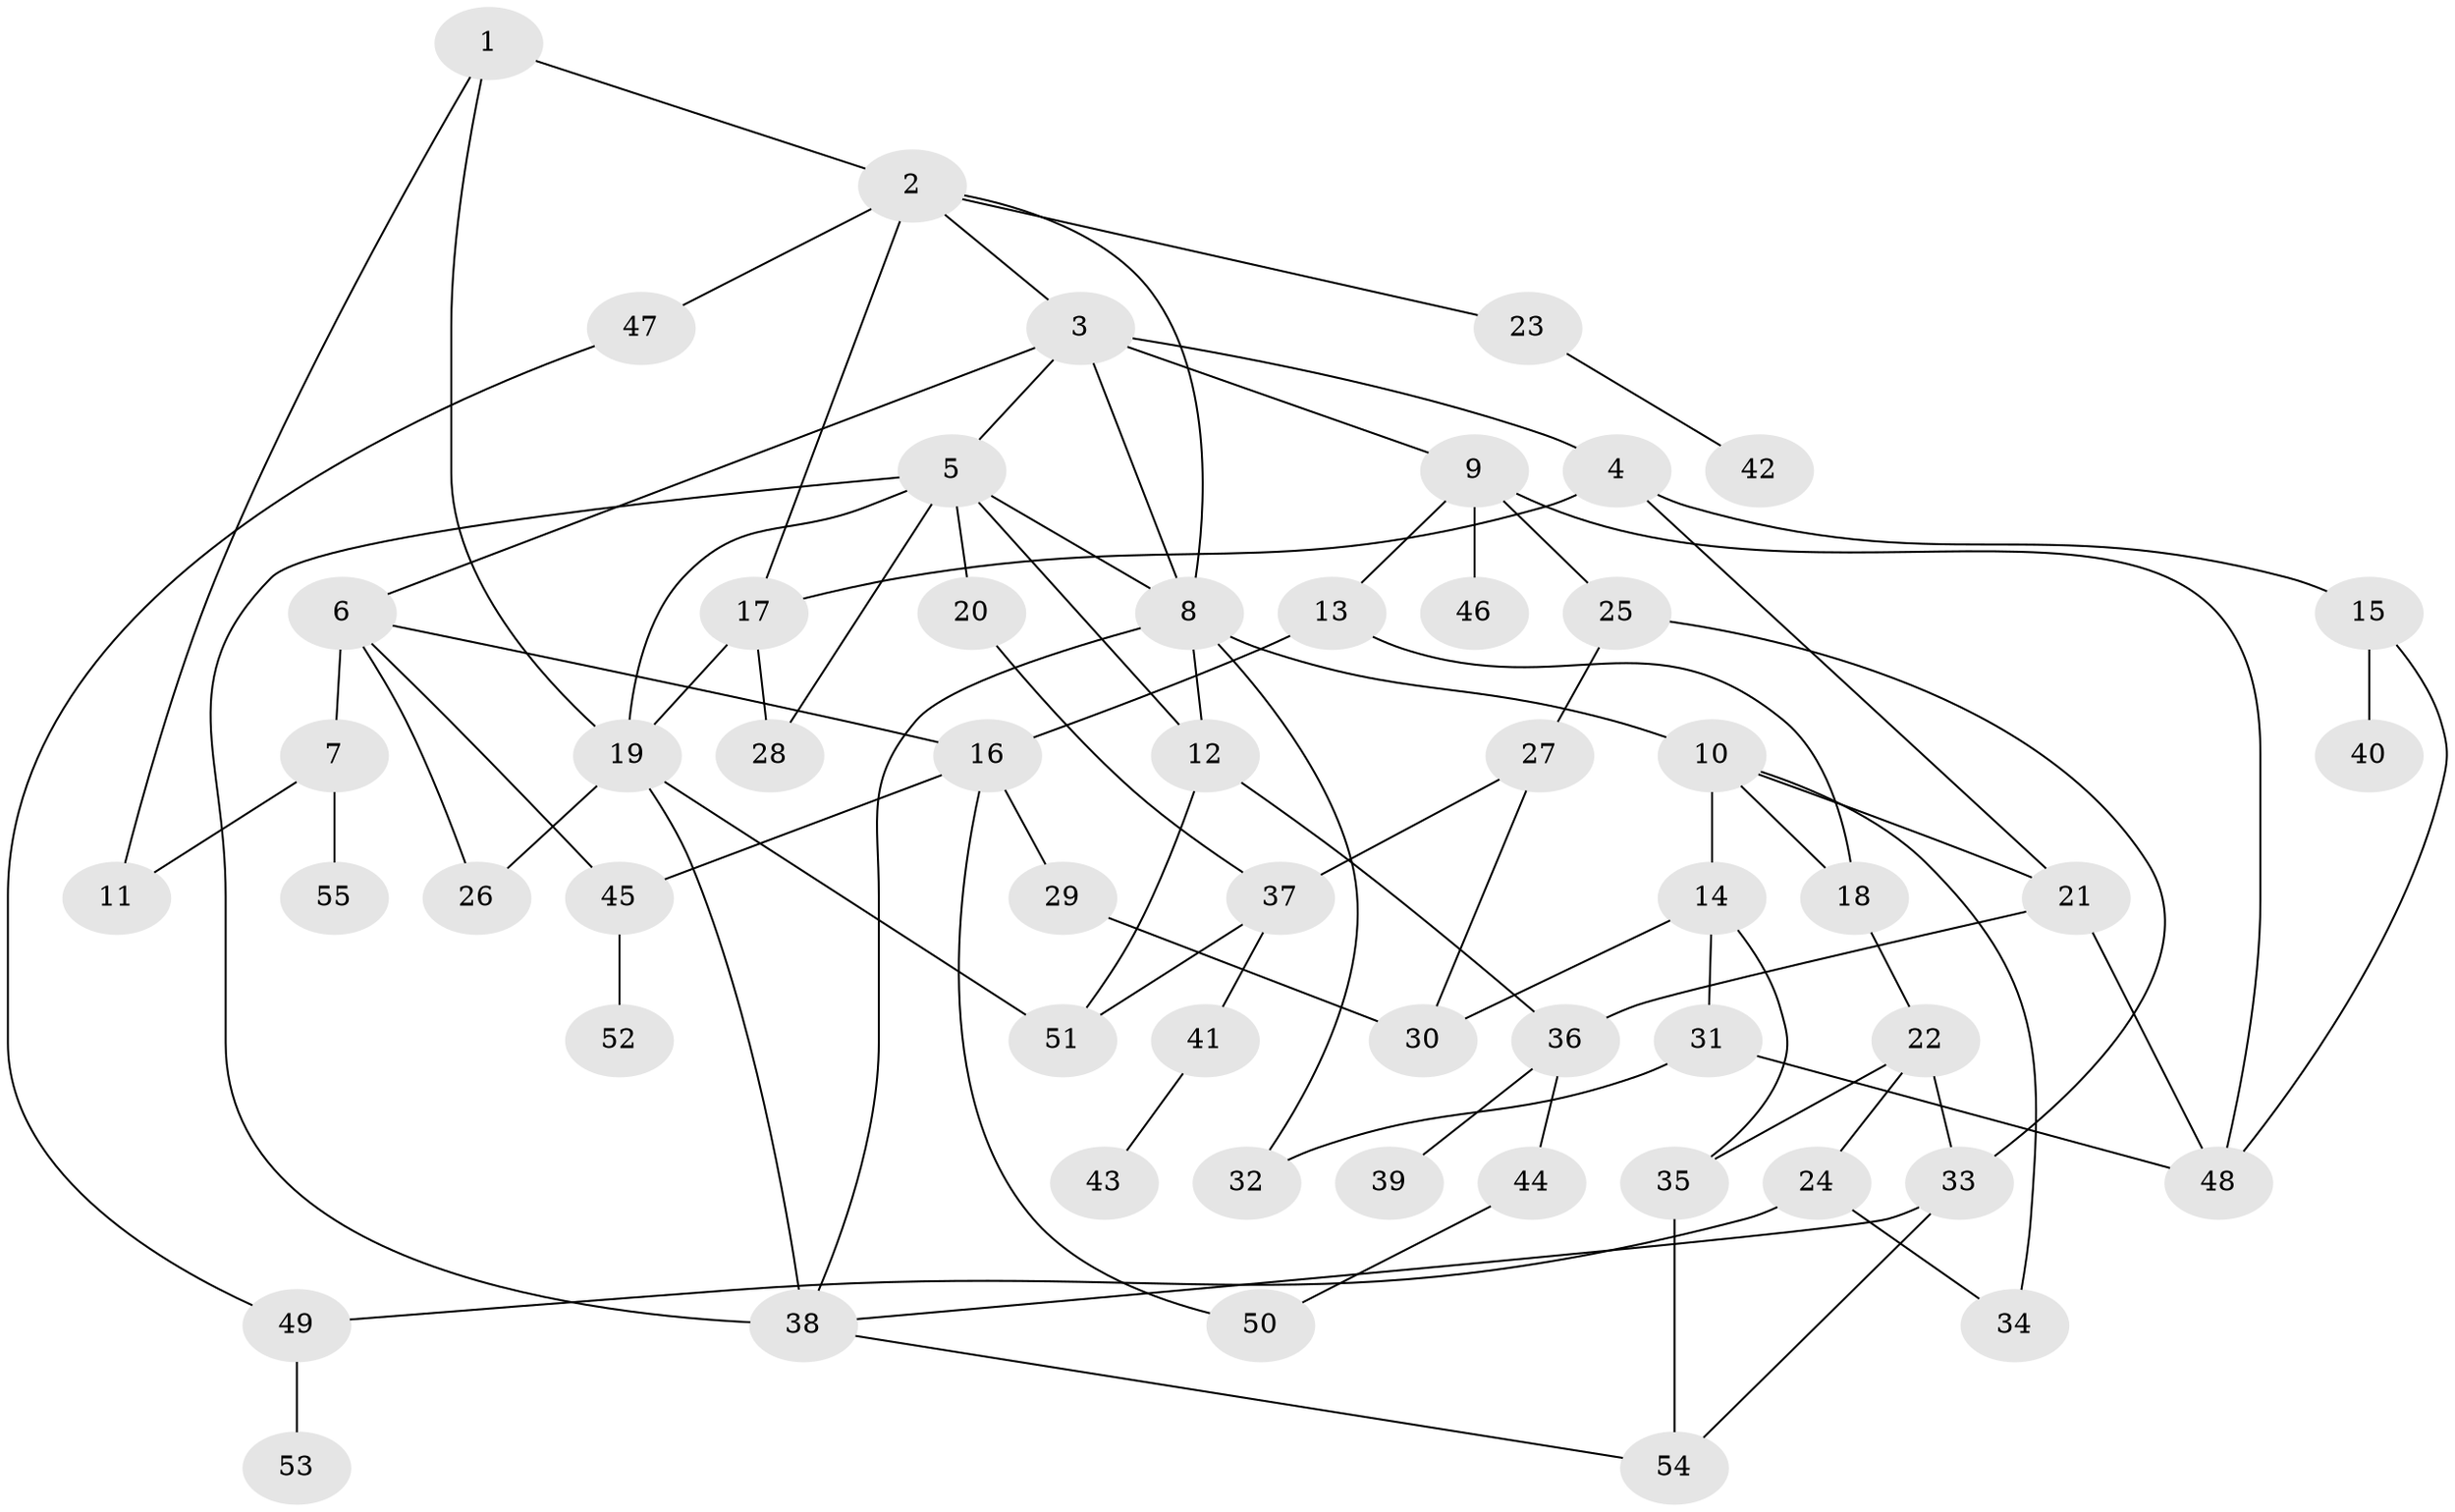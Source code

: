 // original degree distribution, {4: 0.08955223880597014, 7: 0.007462686567164179, 8: 0.007462686567164179, 2: 0.29850746268656714, 6: 0.03731343283582089, 3: 0.19402985074626866, 5: 0.06716417910447761, 1: 0.29850746268656714}
// Generated by graph-tools (version 1.1) at 2025/48/03/04/25 22:48:40]
// undirected, 55 vertices, 87 edges
graph export_dot {
  node [color=gray90,style=filled];
  1;
  2;
  3;
  4;
  5;
  6;
  7;
  8;
  9;
  10;
  11;
  12;
  13;
  14;
  15;
  16;
  17;
  18;
  19;
  20;
  21;
  22;
  23;
  24;
  25;
  26;
  27;
  28;
  29;
  30;
  31;
  32;
  33;
  34;
  35;
  36;
  37;
  38;
  39;
  40;
  41;
  42;
  43;
  44;
  45;
  46;
  47;
  48;
  49;
  50;
  51;
  52;
  53;
  54;
  55;
  1 -- 2 [weight=1.0];
  1 -- 11 [weight=1.0];
  1 -- 19 [weight=2.0];
  2 -- 3 [weight=1.0];
  2 -- 8 [weight=1.0];
  2 -- 17 [weight=1.0];
  2 -- 23 [weight=1.0];
  2 -- 47 [weight=1.0];
  3 -- 4 [weight=1.0];
  3 -- 5 [weight=1.0];
  3 -- 6 [weight=1.0];
  3 -- 8 [weight=2.0];
  3 -- 9 [weight=1.0];
  4 -- 15 [weight=1.0];
  4 -- 17 [weight=1.0];
  4 -- 21 [weight=1.0];
  5 -- 8 [weight=1.0];
  5 -- 12 [weight=1.0];
  5 -- 19 [weight=1.0];
  5 -- 20 [weight=1.0];
  5 -- 28 [weight=1.0];
  5 -- 38 [weight=2.0];
  6 -- 7 [weight=1.0];
  6 -- 16 [weight=1.0];
  6 -- 26 [weight=1.0];
  6 -- 45 [weight=1.0];
  7 -- 11 [weight=1.0];
  7 -- 55 [weight=1.0];
  8 -- 10 [weight=1.0];
  8 -- 12 [weight=1.0];
  8 -- 32 [weight=1.0];
  8 -- 38 [weight=1.0];
  9 -- 13 [weight=1.0];
  9 -- 25 [weight=2.0];
  9 -- 46 [weight=1.0];
  9 -- 48 [weight=1.0];
  10 -- 14 [weight=3.0];
  10 -- 18 [weight=1.0];
  10 -- 21 [weight=1.0];
  10 -- 34 [weight=1.0];
  12 -- 36 [weight=1.0];
  12 -- 51 [weight=1.0];
  13 -- 16 [weight=1.0];
  13 -- 18 [weight=1.0];
  14 -- 30 [weight=1.0];
  14 -- 31 [weight=1.0];
  14 -- 35 [weight=1.0];
  15 -- 40 [weight=1.0];
  15 -- 48 [weight=1.0];
  16 -- 29 [weight=1.0];
  16 -- 45 [weight=1.0];
  16 -- 50 [weight=1.0];
  17 -- 19 [weight=1.0];
  17 -- 28 [weight=1.0];
  18 -- 22 [weight=1.0];
  19 -- 26 [weight=1.0];
  19 -- 38 [weight=1.0];
  19 -- 51 [weight=1.0];
  20 -- 37 [weight=1.0];
  21 -- 36 [weight=1.0];
  21 -- 48 [weight=1.0];
  22 -- 24 [weight=1.0];
  22 -- 33 [weight=1.0];
  22 -- 35 [weight=1.0];
  23 -- 42 [weight=1.0];
  24 -- 34 [weight=1.0];
  24 -- 49 [weight=1.0];
  25 -- 27 [weight=1.0];
  25 -- 33 [weight=1.0];
  27 -- 30 [weight=1.0];
  27 -- 37 [weight=1.0];
  29 -- 30 [weight=1.0];
  31 -- 32 [weight=1.0];
  31 -- 48 [weight=1.0];
  33 -- 38 [weight=1.0];
  33 -- 54 [weight=1.0];
  35 -- 54 [weight=1.0];
  36 -- 39 [weight=1.0];
  36 -- 44 [weight=1.0];
  37 -- 41 [weight=1.0];
  37 -- 51 [weight=1.0];
  38 -- 54 [weight=1.0];
  41 -- 43 [weight=1.0];
  44 -- 50 [weight=1.0];
  45 -- 52 [weight=1.0];
  47 -- 49 [weight=1.0];
  49 -- 53 [weight=1.0];
}
